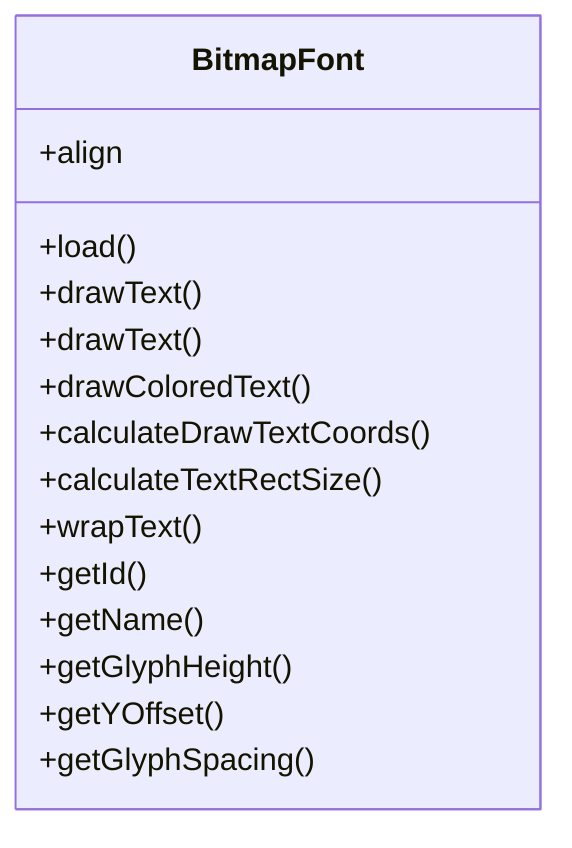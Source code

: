 classDiagram
    class BitmapFont {
        +load()
        +drawText()
        +drawText()
        +drawColoredText()
        +calculateDrawTextCoords()
        +align
        +calculateTextRectSize()
        +wrapText()
        +getId()
        +getName()
        +getGlyphHeight()
        +getYOffset()
        +getGlyphSpacing()
    }